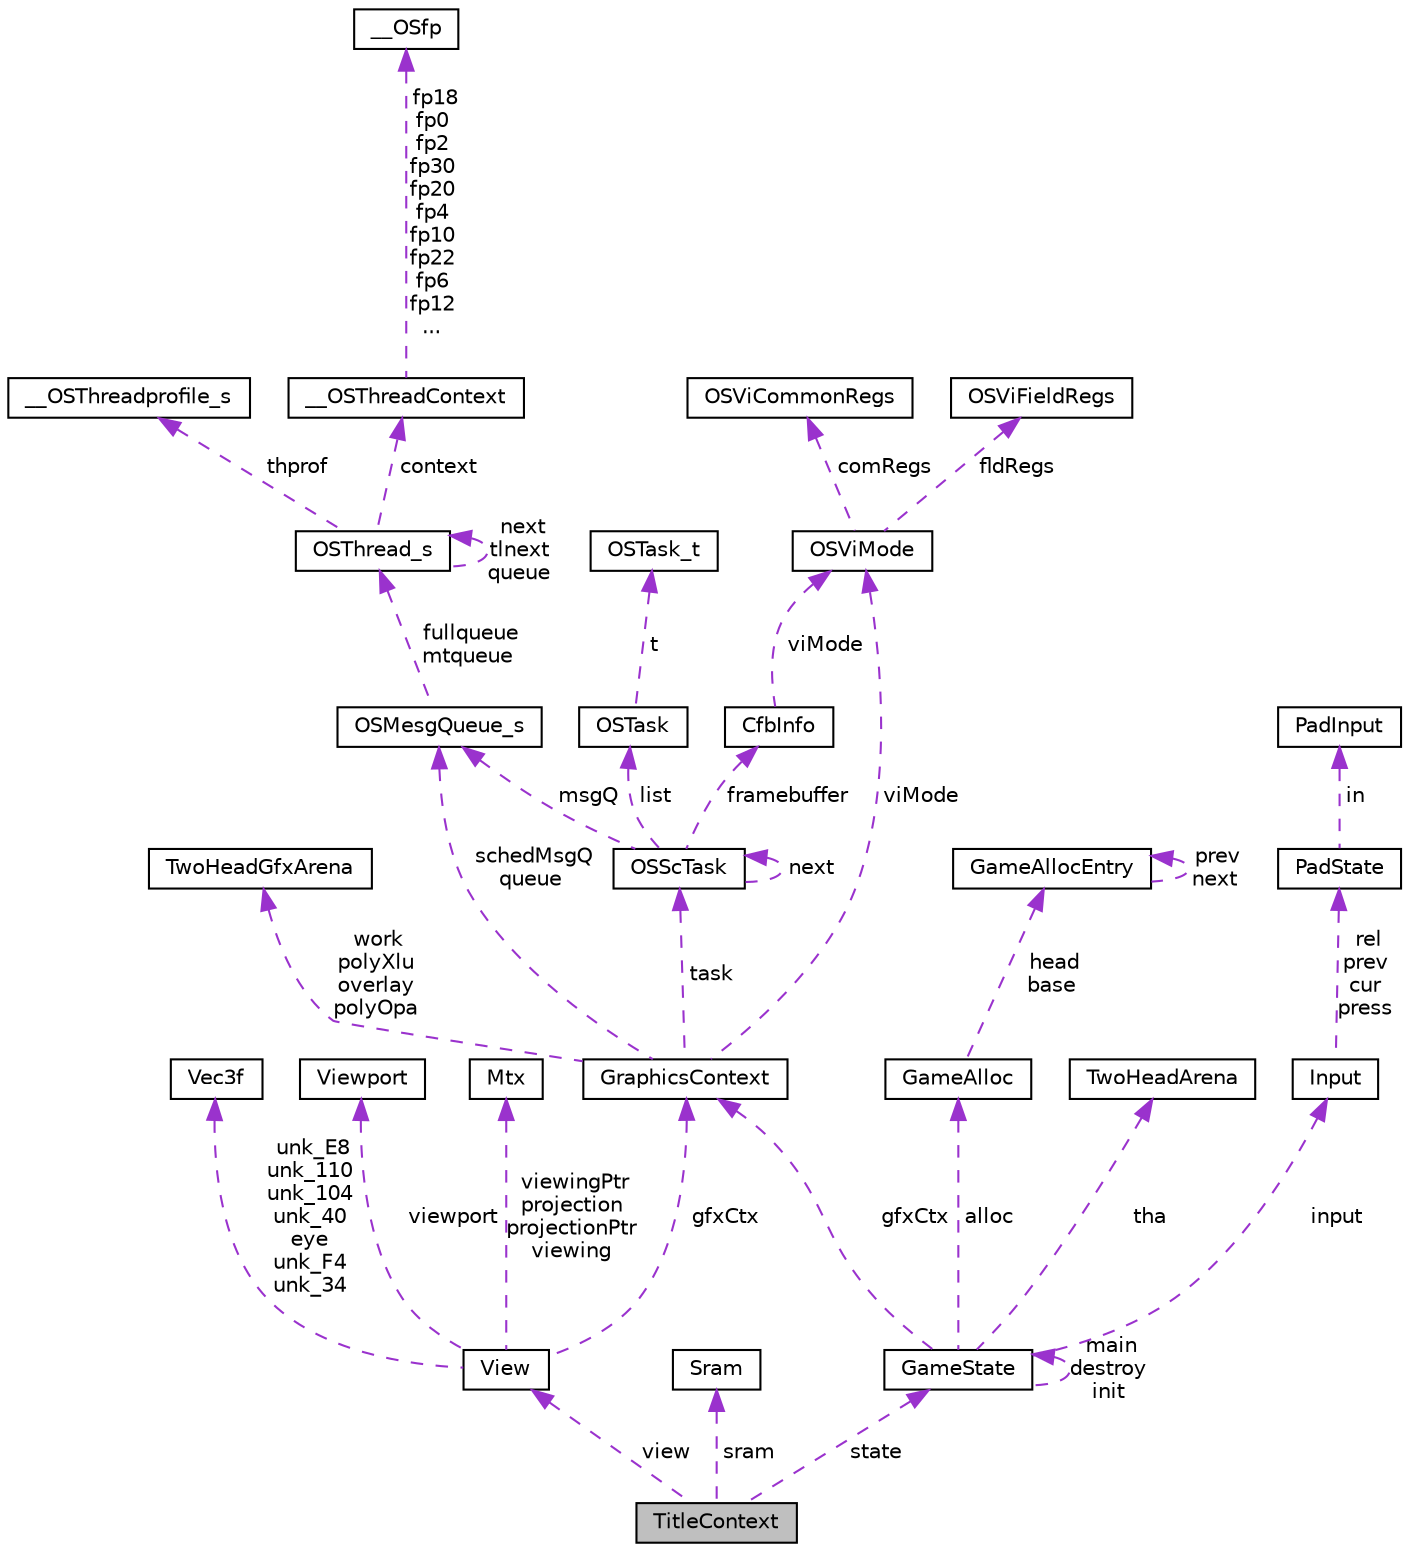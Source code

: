 digraph "TitleContext"
{
 // LATEX_PDF_SIZE
  edge [fontname="Helvetica",fontsize="10",labelfontname="Helvetica",labelfontsize="10"];
  node [fontname="Helvetica",fontsize="10",shape=record];
  Node1 [label="TitleContext",height=0.2,width=0.4,color="black", fillcolor="grey75", style="filled", fontcolor="black",tooltip=" "];
  Node2 -> Node1 [dir="back",color="darkorchid3",fontsize="10",style="dashed",label=" view" ,fontname="Helvetica"];
  Node2 [label="View",height=0.2,width=0.4,color="black", fillcolor="white", style="filled",URL="$d0/d34/structView.html",tooltip=" "];
  Node3 -> Node2 [dir="back",color="darkorchid3",fontsize="10",style="dashed",label=" gfxCtx" ,fontname="Helvetica"];
  Node3 [label="GraphicsContext",height=0.2,width=0.4,color="black", fillcolor="white", style="filled",URL="$d7/d6b/structGraphicsContext.html",tooltip=" "];
  Node4 -> Node3 [dir="back",color="darkorchid3",fontsize="10",style="dashed",label=" work\npolyXlu\noverlay\npolyOpa" ,fontname="Helvetica"];
  Node4 [label="TwoHeadGfxArena",height=0.2,width=0.4,color="black", fillcolor="white", style="filled",URL="$d9/d14/structTwoHeadGfxArena.html",tooltip=" "];
  Node5 -> Node3 [dir="back",color="darkorchid3",fontsize="10",style="dashed",label=" task" ,fontname="Helvetica"];
  Node5 [label="OSScTask",height=0.2,width=0.4,color="black", fillcolor="white", style="filled",URL="$dd/d33/structOSScTask.html",tooltip=" "];
  Node5 -> Node5 [dir="back",color="darkorchid3",fontsize="10",style="dashed",label=" next" ,fontname="Helvetica"];
  Node6 -> Node5 [dir="back",color="darkorchid3",fontsize="10",style="dashed",label=" msgQ" ,fontname="Helvetica"];
  Node6 [label="OSMesgQueue_s",height=0.2,width=0.4,color="black", fillcolor="white", style="filled",URL="$dc/d50/structOSMesgQueue__s.html",tooltip=" "];
  Node7 -> Node6 [dir="back",color="darkorchid3",fontsize="10",style="dashed",label=" fullqueue\nmtqueue" ,fontname="Helvetica"];
  Node7 [label="OSThread_s",height=0.2,width=0.4,color="black", fillcolor="white", style="filled",URL="$da/dec/structOSThread__s.html",tooltip=" "];
  Node8 -> Node7 [dir="back",color="darkorchid3",fontsize="10",style="dashed",label=" thprof" ,fontname="Helvetica"];
  Node8 [label="__OSThreadprofile_s",height=0.2,width=0.4,color="black", fillcolor="white", style="filled",URL="$dc/d70/struct____OSThreadprofile__s.html",tooltip=" "];
  Node7 -> Node7 [dir="back",color="darkorchid3",fontsize="10",style="dashed",label=" next\ntlnext\nqueue" ,fontname="Helvetica"];
  Node9 -> Node7 [dir="back",color="darkorchid3",fontsize="10",style="dashed",label=" context" ,fontname="Helvetica"];
  Node9 [label="__OSThreadContext",height=0.2,width=0.4,color="black", fillcolor="white", style="filled",URL="$d9/dec/struct____OSThreadContext.html",tooltip=" "];
  Node10 -> Node9 [dir="back",color="darkorchid3",fontsize="10",style="dashed",label=" fp18\nfp0\nfp2\nfp30\nfp20\nfp4\nfp10\nfp22\nfp6\nfp12\n..." ,fontname="Helvetica"];
  Node10 [label="__OSfp",height=0.2,width=0.4,color="black", fillcolor="white", style="filled",URL="$d0/d5b/union____OSfp.html",tooltip=" "];
  Node11 -> Node5 [dir="back",color="darkorchid3",fontsize="10",style="dashed",label=" list" ,fontname="Helvetica"];
  Node11 [label="OSTask",height=0.2,width=0.4,color="black", fillcolor="white", style="filled",URL="$d7/da9/unionOSTask.html",tooltip=" "];
  Node12 -> Node11 [dir="back",color="darkorchid3",fontsize="10",style="dashed",label=" t" ,fontname="Helvetica"];
  Node12 [label="OSTask_t",height=0.2,width=0.4,color="black", fillcolor="white", style="filled",URL="$dc/da4/structOSTask__t.html",tooltip=" "];
  Node13 -> Node5 [dir="back",color="darkorchid3",fontsize="10",style="dashed",label=" framebuffer" ,fontname="Helvetica"];
  Node13 [label="CfbInfo",height=0.2,width=0.4,color="black", fillcolor="white", style="filled",URL="$de/d30/structCfbInfo.html",tooltip=" "];
  Node14 -> Node13 [dir="back",color="darkorchid3",fontsize="10",style="dashed",label=" viMode" ,fontname="Helvetica"];
  Node14 [label="OSViMode",height=0.2,width=0.4,color="black", fillcolor="white", style="filled",URL="$d8/de1/structOSViMode.html",tooltip=" "];
  Node15 -> Node14 [dir="back",color="darkorchid3",fontsize="10",style="dashed",label=" comRegs" ,fontname="Helvetica"];
  Node15 [label="OSViCommonRegs",height=0.2,width=0.4,color="black", fillcolor="white", style="filled",URL="$dd/df9/structOSViCommonRegs.html",tooltip=" "];
  Node16 -> Node14 [dir="back",color="darkorchid3",fontsize="10",style="dashed",label=" fldRegs" ,fontname="Helvetica"];
  Node16 [label="OSViFieldRegs",height=0.2,width=0.4,color="black", fillcolor="white", style="filled",URL="$d5/d35/structOSViFieldRegs.html",tooltip=" "];
  Node6 -> Node3 [dir="back",color="darkorchid3",fontsize="10",style="dashed",label=" schedMsgQ\nqueue" ,fontname="Helvetica"];
  Node14 -> Node3 [dir="back",color="darkorchid3",fontsize="10",style="dashed",label=" viMode" ,fontname="Helvetica"];
  Node17 -> Node2 [dir="back",color="darkorchid3",fontsize="10",style="dashed",label=" viewport" ,fontname="Helvetica"];
  Node17 [label="Viewport",height=0.2,width=0.4,color="black", fillcolor="white", style="filled",URL="$db/d51/structViewport.html",tooltip=" "];
  Node18 -> Node2 [dir="back",color="darkorchid3",fontsize="10",style="dashed",label=" viewingPtr\nprojection\nprojectionPtr\nviewing" ,fontname="Helvetica"];
  Node18 [label="Mtx",height=0.2,width=0.4,color="black", fillcolor="white", style="filled",URL="$d6/d4c/unionMtx.html",tooltip=" "];
  Node19 -> Node2 [dir="back",color="darkorchid3",fontsize="10",style="dashed",label=" unk_E8\nunk_110\nunk_104\nunk_40\neye\nunk_F4\nunk_34" ,fontname="Helvetica"];
  Node19 [label="Vec3f",height=0.2,width=0.4,color="black", fillcolor="white", style="filled",URL="$d0/dc7/structVec3f.html",tooltip=" "];
  Node20 -> Node1 [dir="back",color="darkorchid3",fontsize="10",style="dashed",label=" sram" ,fontname="Helvetica"];
  Node20 [label="Sram",height=0.2,width=0.4,color="black", fillcolor="white", style="filled",URL="$dc/d8c/structSram.html",tooltip=" "];
  Node21 -> Node1 [dir="back",color="darkorchid3",fontsize="10",style="dashed",label=" state" ,fontname="Helvetica"];
  Node21 [label="GameState",height=0.2,width=0.4,color="black", fillcolor="white", style="filled",URL="$d2/d3d/structGameState.html",tooltip=" "];
  Node22 -> Node21 [dir="back",color="darkorchid3",fontsize="10",style="dashed",label=" alloc" ,fontname="Helvetica"];
  Node22 [label="GameAlloc",height=0.2,width=0.4,color="black", fillcolor="white", style="filled",URL="$d4/dbb/structGameAlloc.html",tooltip=" "];
  Node23 -> Node22 [dir="back",color="darkorchid3",fontsize="10",style="dashed",label=" head\nbase" ,fontname="Helvetica"];
  Node23 [label="GameAllocEntry",height=0.2,width=0.4,color="black", fillcolor="white", style="filled",URL="$d9/da2/structGameAllocEntry.html",tooltip=" "];
  Node23 -> Node23 [dir="back",color="darkorchid3",fontsize="10",style="dashed",label=" prev\nnext" ,fontname="Helvetica"];
  Node24 -> Node21 [dir="back",color="darkorchid3",fontsize="10",style="dashed",label=" tha" ,fontname="Helvetica"];
  Node24 [label="TwoHeadArena",height=0.2,width=0.4,color="black", fillcolor="white", style="filled",URL="$d3/d6c/structTwoHeadArena.html",tooltip=" "];
  Node3 -> Node21 [dir="back",color="darkorchid3",fontsize="10",style="dashed",label=" gfxCtx" ,fontname="Helvetica"];
  Node25 -> Node21 [dir="back",color="darkorchid3",fontsize="10",style="dashed",label=" input" ,fontname="Helvetica"];
  Node25 [label="Input",height=0.2,width=0.4,color="black", fillcolor="white", style="filled",URL="$d4/dae/structInput.html",tooltip=" "];
  Node26 -> Node25 [dir="back",color="darkorchid3",fontsize="10",style="dashed",label=" rel\nprev\ncur\npress" ,fontname="Helvetica"];
  Node26 [label="PadState",height=0.2,width=0.4,color="black", fillcolor="white", style="filled",URL="$df/d25/structPadState.html",tooltip=" "];
  Node27 -> Node26 [dir="back",color="darkorchid3",fontsize="10",style="dashed",label=" in" ,fontname="Helvetica"];
  Node27 [label="PadInput",height=0.2,width=0.4,color="black", fillcolor="white", style="filled",URL="$d9/df1/structPadInput.html",tooltip=" "];
  Node21 -> Node21 [dir="back",color="darkorchid3",fontsize="10",style="dashed",label=" main\ndestroy\ninit" ,fontname="Helvetica"];
}
